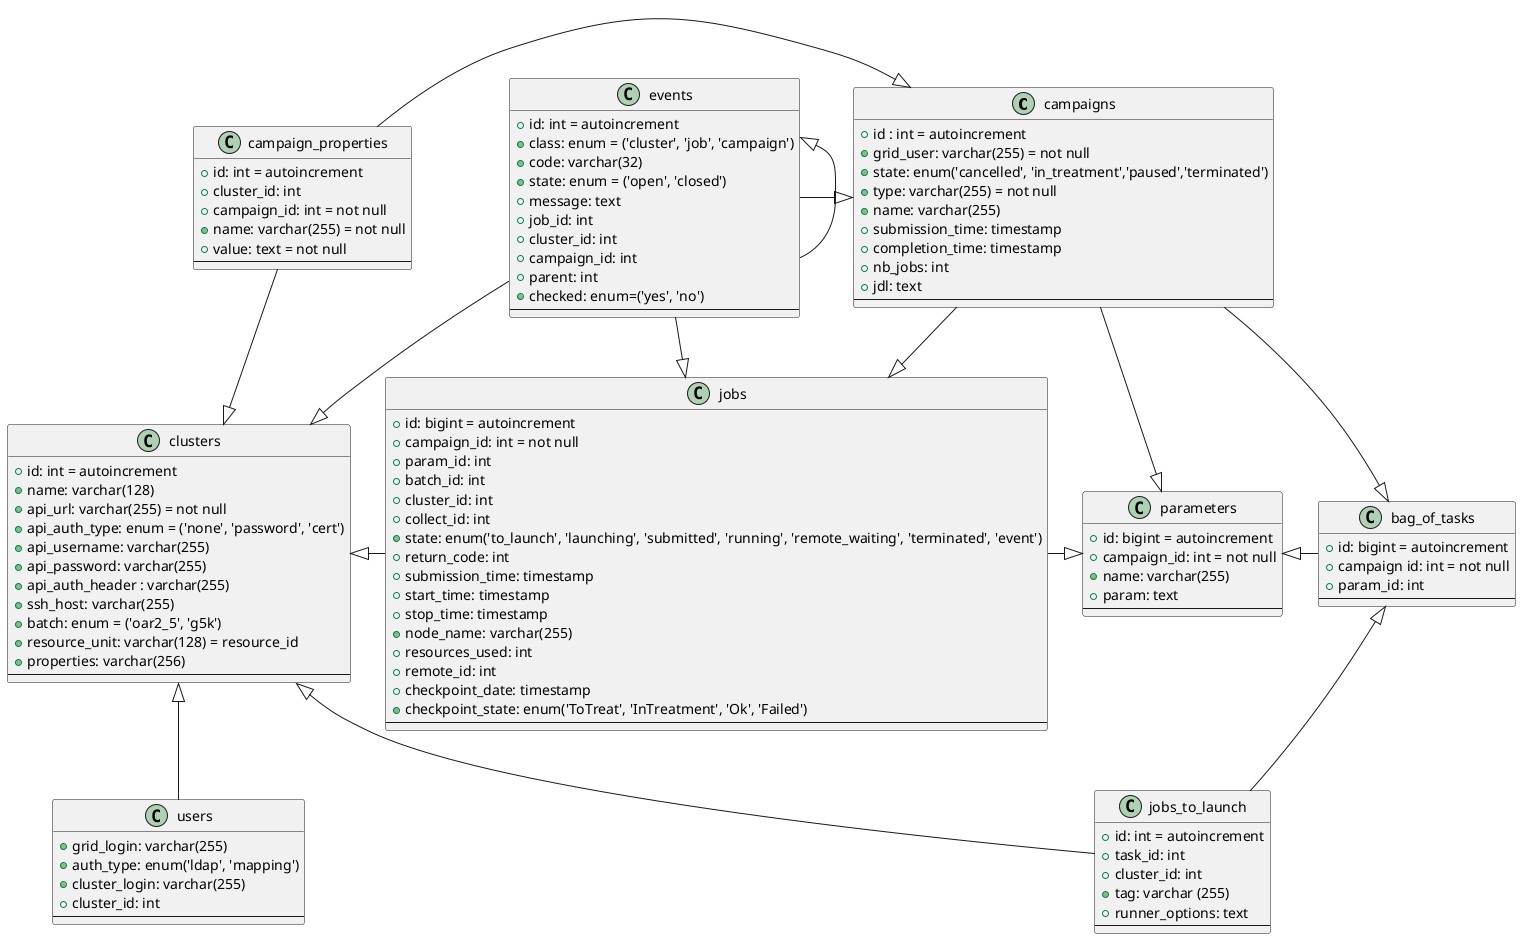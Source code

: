 @startuml BDD

class campaigns {
	+id : int = autoincrement
	+grid_user: varchar(255) = not null
	+state: enum('cancelled', 'in_treatment','paused','terminated')
	+type: varchar(255) = not null
	+name: varchar(255)
	+submission_time: timestamp
	+completion_time: timestamp
	+nb_jobs: int
	+jdl: text
	--
}

class jobs {
	+id: bigint = autoincrement
	+campaign_id: int = not null
	+param_id: int
	+batch_id: int
	+cluster_id: int
	+collect_id: int
	+state: enum('to_launch', 'launching', 'submitted', 'running', 'remote_waiting', 'terminated', 'event')
	+return_code: int
	+submission_time: timestamp
	+start_time: timestamp
	+stop_time: timestamp
	+node_name: varchar(255)
	+resources_used: int
	+remote_id: int
	+checkpoint_date: timestamp
	+checkpoint_state: enum('ToTreat', 'InTreatment', 'Ok', 'Failed')
	--
}

class bag_of_tasks {
	+id: bigint = autoincrement
	+campaign id: int = not null
	+param_id: int
	--
}

class parameters {
	+id: bigint = autoincrement
	+campaign_id: int = not null
	+name: varchar(255)
	+param: text
	--
}

class events {
	+id: int = autoincrement
	+class: enum = ('cluster', 'job', 'campaign')
	+code: varchar(32)
	+state: enum = ('open', 'closed')
	+message: text
	+job_id: int
	+cluster_id: int
	+campaign_id: int
	+parent: int
	+checked: enum=('yes', 'no')
	--
}

class campaign_properties {
	+id: int = autoincrement
	+cluster_id: int
	+campaign_id: int = not null
	+name: varchar(255) = not null
	+value: text = not null
	--
}

class clusters {
	+id: int = autoincrement
	+name: varchar(128)
	+api_url: varchar(255) = not null
	+api_auth_type: enum = ('none', 'password', 'cert')
	+api_username: varchar(255)
	+api_password: varchar(255)
	+api_auth_header : varchar(255)
	+ssh_host: varchar(255)
	+batch: enum = ('oar2_5', 'g5k')
	+resource_unit: varchar(128) = resource_id
	+properties: varchar(256)
	--
}

class users {
	+grid_login: varchar(255)
	+auth_type: enum('ldap', 'mapping')
	+cluster_login: varchar(255)
	+cluster_id: int
	--
}

class jobs_to_launch {
	+id: int = autoincrement
	+task_id: int
	+cluster_id: int
	+tag: varchar (255)
	+runner_options: text
	--
}

events --l--|> events
events --|> jobs
events -r-|> campaigns
events --|> clusters

campaigns --|> bag_of_tasks
campaigns -d-|> parameters
campaigns --|> jobs

jobs -r-|> parameters
jobs -l-|> clusters

bag_of_tasks -l-|> parameters

campaign_properties -|> campaigns
campaign_properties -|> clusters

jobs_to_launch -[hidden]u-|> parameters
jobs_to_launch -u-|> bag_of_tasks
jobs_to_launch -l-|> clusters

users -u-|> clusters

@enduml
